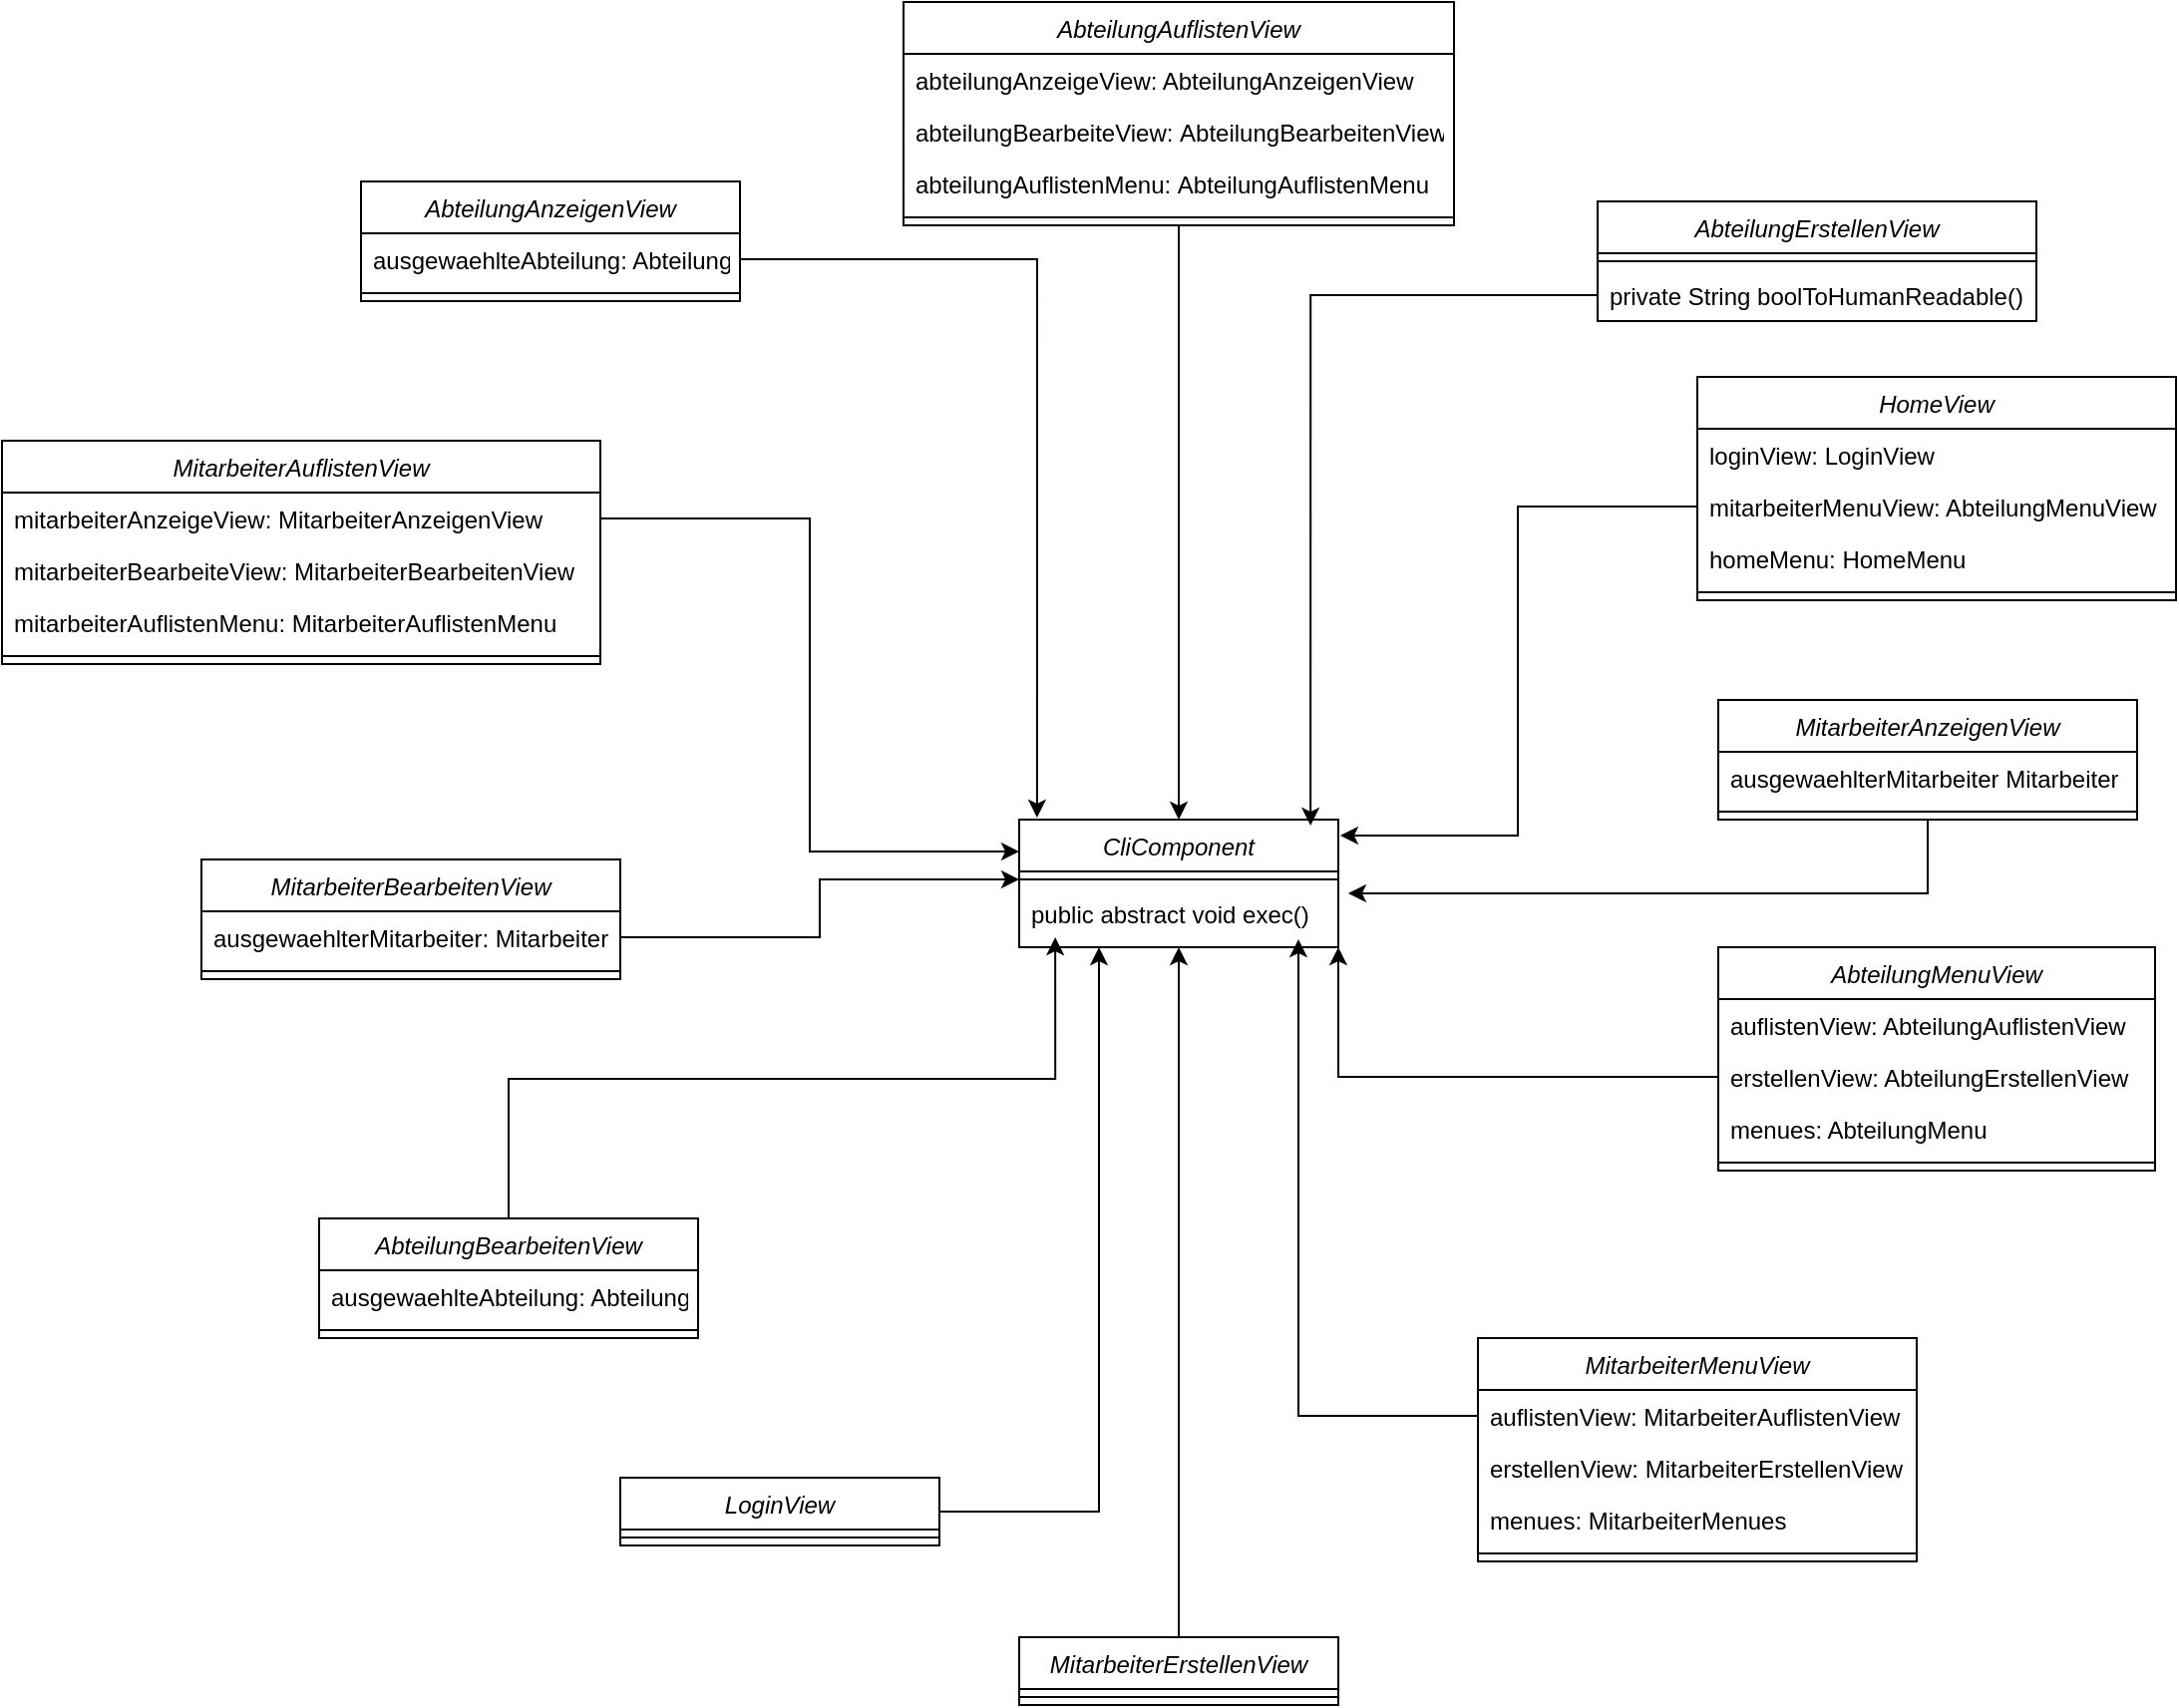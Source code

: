 <mxfile version="24.4.13" type="onedrive">
  <diagram name="Seite-1" id="K9MN-Z7uVLECxKtXdOkO">
    <mxGraphModel dx="1674" dy="738" grid="1" gridSize="10" guides="1" tooltips="1" connect="1" arrows="1" fold="1" page="1" pageScale="1" pageWidth="827" pageHeight="1169" math="0" shadow="0">
      <root>
        <mxCell id="0" />
        <mxCell id="1" parent="0" />
        <mxCell id="ZRyV5L0JtbCJQ0honvGS-4" value="CliComponent" style="swimlane;fontStyle=2;align=center;verticalAlign=top;childLayout=stackLayout;horizontal=1;startSize=26;horizontalStack=0;resizeParent=1;resizeLast=0;collapsible=1;marginBottom=0;rounded=0;shadow=0;strokeWidth=1;" vertex="1" parent="1">
          <mxGeometry x="670" y="480" width="160" height="64" as="geometry">
            <mxRectangle x="230" y="140" width="160" height="26" as="alternateBounds" />
          </mxGeometry>
        </mxCell>
        <mxCell id="ZRyV5L0JtbCJQ0honvGS-5" value="" style="line;html=1;strokeWidth=1;align=left;verticalAlign=middle;spacingTop=-1;spacingLeft=3;spacingRight=3;rotatable=0;labelPosition=right;points=[];portConstraint=eastwest;" vertex="1" parent="ZRyV5L0JtbCJQ0honvGS-4">
          <mxGeometry y="26" width="160" height="8" as="geometry" />
        </mxCell>
        <mxCell id="ZRyV5L0JtbCJQ0honvGS-6" value="public abstract void exec()" style="text;align=left;verticalAlign=top;spacingLeft=4;spacingRight=4;overflow=hidden;rotatable=0;points=[[0,0.5],[1,0.5]];portConstraint=eastwest;" vertex="1" parent="ZRyV5L0JtbCJQ0honvGS-4">
          <mxGeometry y="34" width="160" height="26" as="geometry" />
        </mxCell>
        <mxCell id="ZRyV5L0JtbCJQ0honvGS-7" value="AbteilungAnzeigenView" style="swimlane;fontStyle=2;align=center;verticalAlign=top;childLayout=stackLayout;horizontal=1;startSize=26;horizontalStack=0;resizeParent=1;resizeLast=0;collapsible=1;marginBottom=0;rounded=0;shadow=0;strokeWidth=1;" vertex="1" parent="1">
          <mxGeometry x="340" y="160" width="190" height="60" as="geometry">
            <mxRectangle x="230" y="140" width="160" height="26" as="alternateBounds" />
          </mxGeometry>
        </mxCell>
        <mxCell id="ZRyV5L0JtbCJQ0honvGS-8" value="ausgewaehlteAbteilung: Abteilung" style="text;align=left;verticalAlign=top;spacingLeft=4;spacingRight=4;overflow=hidden;rotatable=0;points=[[0,0.5],[1,0.5]];portConstraint=eastwest;" vertex="1" parent="ZRyV5L0JtbCJQ0honvGS-7">
          <mxGeometry y="26" width="190" height="26" as="geometry" />
        </mxCell>
        <mxCell id="ZRyV5L0JtbCJQ0honvGS-9" value="" style="line;html=1;strokeWidth=1;align=left;verticalAlign=middle;spacingTop=-1;spacingLeft=3;spacingRight=3;rotatable=0;labelPosition=right;points=[];portConstraint=eastwest;" vertex="1" parent="ZRyV5L0JtbCJQ0honvGS-7">
          <mxGeometry y="52" width="190" height="8" as="geometry" />
        </mxCell>
        <mxCell id="ZRyV5L0JtbCJQ0honvGS-56" style="edgeStyle=orthogonalEdgeStyle;rounded=0;orthogonalLoop=1;jettySize=auto;html=1;" edge="1" parent="1" source="ZRyV5L0JtbCJQ0honvGS-10" target="ZRyV5L0JtbCJQ0honvGS-4">
          <mxGeometry relative="1" as="geometry" />
        </mxCell>
        <mxCell id="ZRyV5L0JtbCJQ0honvGS-10" value="AbteilungAuflistenView" style="swimlane;fontStyle=2;align=center;verticalAlign=top;childLayout=stackLayout;horizontal=1;startSize=26;horizontalStack=0;resizeParent=1;resizeLast=0;collapsible=1;marginBottom=0;rounded=0;shadow=0;strokeWidth=1;" vertex="1" parent="1">
          <mxGeometry x="612" y="70" width="276" height="112" as="geometry">
            <mxRectangle x="230" y="140" width="160" height="26" as="alternateBounds" />
          </mxGeometry>
        </mxCell>
        <mxCell id="ZRyV5L0JtbCJQ0honvGS-11" value="abteilungAnzeigeView: AbteilungAnzeigenView" style="text;align=left;verticalAlign=top;spacingLeft=4;spacingRight=4;overflow=hidden;rotatable=0;points=[[0,0.5],[1,0.5]];portConstraint=eastwest;" vertex="1" parent="ZRyV5L0JtbCJQ0honvGS-10">
          <mxGeometry y="26" width="276" height="26" as="geometry" />
        </mxCell>
        <mxCell id="ZRyV5L0JtbCJQ0honvGS-12" value="abteilungBearbeiteView: AbteilungBearbeitenView" style="text;align=left;verticalAlign=top;spacingLeft=4;spacingRight=4;overflow=hidden;rotatable=0;points=[[0,0.5],[1,0.5]];portConstraint=eastwest;rounded=0;shadow=0;html=0;" vertex="1" parent="ZRyV5L0JtbCJQ0honvGS-10">
          <mxGeometry y="52" width="276" height="26" as="geometry" />
        </mxCell>
        <mxCell id="ZRyV5L0JtbCJQ0honvGS-13" value="abteilungAuflistenMenu: AbteilungAuflistenMenu" style="text;align=left;verticalAlign=top;spacingLeft=4;spacingRight=4;overflow=hidden;rotatable=0;points=[[0,0.5],[1,0.5]];portConstraint=eastwest;rounded=0;shadow=0;html=0;" vertex="1" parent="ZRyV5L0JtbCJQ0honvGS-10">
          <mxGeometry y="78" width="276" height="26" as="geometry" />
        </mxCell>
        <mxCell id="ZRyV5L0JtbCJQ0honvGS-14" value="" style="line;html=1;strokeWidth=1;align=left;verticalAlign=middle;spacingTop=-1;spacingLeft=3;spacingRight=3;rotatable=0;labelPosition=right;points=[];portConstraint=eastwest;" vertex="1" parent="ZRyV5L0JtbCJQ0honvGS-10">
          <mxGeometry y="104" width="276" height="8" as="geometry" />
        </mxCell>
        <mxCell id="ZRyV5L0JtbCJQ0honvGS-15" value="AbteilungBearbeitenView" style="swimlane;fontStyle=2;align=center;verticalAlign=top;childLayout=stackLayout;horizontal=1;startSize=26;horizontalStack=0;resizeParent=1;resizeLast=0;collapsible=1;marginBottom=0;rounded=0;shadow=0;strokeWidth=1;" vertex="1" parent="1">
          <mxGeometry x="319" y="680" width="190" height="60" as="geometry">
            <mxRectangle x="230" y="140" width="160" height="26" as="alternateBounds" />
          </mxGeometry>
        </mxCell>
        <mxCell id="ZRyV5L0JtbCJQ0honvGS-16" value="ausgewaehlteAbteilung: Abteilung" style="text;align=left;verticalAlign=top;spacingLeft=4;spacingRight=4;overflow=hidden;rotatable=0;points=[[0,0.5],[1,0.5]];portConstraint=eastwest;" vertex="1" parent="ZRyV5L0JtbCJQ0honvGS-15">
          <mxGeometry y="26" width="190" height="26" as="geometry" />
        </mxCell>
        <mxCell id="ZRyV5L0JtbCJQ0honvGS-17" value="" style="line;html=1;strokeWidth=1;align=left;verticalAlign=middle;spacingTop=-1;spacingLeft=3;spacingRight=3;rotatable=0;labelPosition=right;points=[];portConstraint=eastwest;" vertex="1" parent="ZRyV5L0JtbCJQ0honvGS-15">
          <mxGeometry y="52" width="190" height="8" as="geometry" />
        </mxCell>
        <mxCell id="ZRyV5L0JtbCJQ0honvGS-18" value="AbteilungErstellenView" style="swimlane;fontStyle=2;align=center;verticalAlign=top;childLayout=stackLayout;horizontal=1;startSize=26;horizontalStack=0;resizeParent=1;resizeLast=0;collapsible=1;marginBottom=0;rounded=0;shadow=0;strokeWidth=1;" vertex="1" parent="1">
          <mxGeometry x="960" y="170" width="220" height="60" as="geometry">
            <mxRectangle x="230" y="140" width="160" height="26" as="alternateBounds" />
          </mxGeometry>
        </mxCell>
        <mxCell id="ZRyV5L0JtbCJQ0honvGS-19" value="" style="line;html=1;strokeWidth=1;align=left;verticalAlign=middle;spacingTop=-1;spacingLeft=3;spacingRight=3;rotatable=0;labelPosition=right;points=[];portConstraint=eastwest;" vertex="1" parent="ZRyV5L0JtbCJQ0honvGS-18">
          <mxGeometry y="26" width="220" height="8" as="geometry" />
        </mxCell>
        <mxCell id="ZRyV5L0JtbCJQ0honvGS-20" value="private String boolToHumanReadable()" style="text;align=left;verticalAlign=top;spacingLeft=4;spacingRight=4;overflow=hidden;rotatable=0;points=[[0,0.5],[1,0.5]];portConstraint=eastwest;" vertex="1" parent="ZRyV5L0JtbCJQ0honvGS-18">
          <mxGeometry y="34" width="220" height="26" as="geometry" />
        </mxCell>
        <mxCell id="ZRyV5L0JtbCJQ0honvGS-21" value="AbteilungMenuView" style="swimlane;fontStyle=2;align=center;verticalAlign=top;childLayout=stackLayout;horizontal=1;startSize=26;horizontalStack=0;resizeParent=1;resizeLast=0;collapsible=1;marginBottom=0;rounded=0;shadow=0;strokeWidth=1;" vertex="1" parent="1">
          <mxGeometry x="1020.5" y="544" width="219" height="112" as="geometry">
            <mxRectangle x="230" y="140" width="160" height="26" as="alternateBounds" />
          </mxGeometry>
        </mxCell>
        <mxCell id="ZRyV5L0JtbCJQ0honvGS-22" value="auflistenView: AbteilungAuflistenView" style="text;align=left;verticalAlign=top;spacingLeft=4;spacingRight=4;overflow=hidden;rotatable=0;points=[[0,0.5],[1,0.5]];portConstraint=eastwest;" vertex="1" parent="ZRyV5L0JtbCJQ0honvGS-21">
          <mxGeometry y="26" width="219" height="26" as="geometry" />
        </mxCell>
        <mxCell id="ZRyV5L0JtbCJQ0honvGS-23" value="erstellenView: AbteilungErstellenView" style="text;align=left;verticalAlign=top;spacingLeft=4;spacingRight=4;overflow=hidden;rotatable=0;points=[[0,0.5],[1,0.5]];portConstraint=eastwest;rounded=0;shadow=0;html=0;" vertex="1" parent="ZRyV5L0JtbCJQ0honvGS-21">
          <mxGeometry y="52" width="219" height="26" as="geometry" />
        </mxCell>
        <mxCell id="ZRyV5L0JtbCJQ0honvGS-24" value="menues: AbteilungMenu" style="text;align=left;verticalAlign=top;spacingLeft=4;spacingRight=4;overflow=hidden;rotatable=0;points=[[0,0.5],[1,0.5]];portConstraint=eastwest;rounded=0;shadow=0;html=0;" vertex="1" parent="ZRyV5L0JtbCJQ0honvGS-21">
          <mxGeometry y="78" width="219" height="26" as="geometry" />
        </mxCell>
        <mxCell id="ZRyV5L0JtbCJQ0honvGS-25" value="" style="line;html=1;strokeWidth=1;align=left;verticalAlign=middle;spacingTop=-1;spacingLeft=3;spacingRight=3;rotatable=0;labelPosition=right;points=[];portConstraint=eastwest;" vertex="1" parent="ZRyV5L0JtbCJQ0honvGS-21">
          <mxGeometry y="104" width="219" height="8" as="geometry" />
        </mxCell>
        <mxCell id="ZRyV5L0JtbCJQ0honvGS-26" value="MitarbeiterAuflistenView" style="swimlane;fontStyle=2;align=center;verticalAlign=top;childLayout=stackLayout;horizontal=1;startSize=26;horizontalStack=0;resizeParent=1;resizeLast=0;collapsible=1;marginBottom=0;rounded=0;shadow=0;strokeWidth=1;" vertex="1" parent="1">
          <mxGeometry x="160" y="290" width="300" height="112" as="geometry">
            <mxRectangle x="230" y="140" width="160" height="26" as="alternateBounds" />
          </mxGeometry>
        </mxCell>
        <mxCell id="ZRyV5L0JtbCJQ0honvGS-27" value="mitarbeiterAnzeigeView: MitarbeiterAnzeigenView" style="text;align=left;verticalAlign=top;spacingLeft=4;spacingRight=4;overflow=hidden;rotatable=0;points=[[0,0.5],[1,0.5]];portConstraint=eastwest;" vertex="1" parent="ZRyV5L0JtbCJQ0honvGS-26">
          <mxGeometry y="26" width="300" height="26" as="geometry" />
        </mxCell>
        <mxCell id="ZRyV5L0JtbCJQ0honvGS-28" value="mitarbeiterBearbeiteView: MitarbeiterBearbeitenView" style="text;align=left;verticalAlign=top;spacingLeft=4;spacingRight=4;overflow=hidden;rotatable=0;points=[[0,0.5],[1,0.5]];portConstraint=eastwest;rounded=0;shadow=0;html=0;" vertex="1" parent="ZRyV5L0JtbCJQ0honvGS-26">
          <mxGeometry y="52" width="300" height="26" as="geometry" />
        </mxCell>
        <mxCell id="ZRyV5L0JtbCJQ0honvGS-29" value="mitarbeiterAuflistenMenu: MitarbeiterAuflistenMenu" style="text;align=left;verticalAlign=top;spacingLeft=4;spacingRight=4;overflow=hidden;rotatable=0;points=[[0,0.5],[1,0.5]];portConstraint=eastwest;rounded=0;shadow=0;html=0;" vertex="1" parent="ZRyV5L0JtbCJQ0honvGS-26">
          <mxGeometry y="78" width="300" height="26" as="geometry" />
        </mxCell>
        <mxCell id="ZRyV5L0JtbCJQ0honvGS-30" value="" style="line;html=1;strokeWidth=1;align=left;verticalAlign=middle;spacingTop=-1;spacingLeft=3;spacingRight=3;rotatable=0;labelPosition=right;points=[];portConstraint=eastwest;" vertex="1" parent="ZRyV5L0JtbCJQ0honvGS-26">
          <mxGeometry y="104" width="300" height="8" as="geometry" />
        </mxCell>
        <mxCell id="ZRyV5L0JtbCJQ0honvGS-31" value="MitarbeiterAnzeigenView" style="swimlane;fontStyle=2;align=center;verticalAlign=top;childLayout=stackLayout;horizontal=1;startSize=26;horizontalStack=0;resizeParent=1;resizeLast=0;collapsible=1;marginBottom=0;rounded=0;shadow=0;strokeWidth=1;" vertex="1" parent="1">
          <mxGeometry x="1020.5" y="420" width="210" height="60" as="geometry">
            <mxRectangle x="230" y="140" width="160" height="26" as="alternateBounds" />
          </mxGeometry>
        </mxCell>
        <mxCell id="ZRyV5L0JtbCJQ0honvGS-32" value="ausgewaehlterMitarbeiter Mitarbeiter" style="text;align=left;verticalAlign=top;spacingLeft=4;spacingRight=4;overflow=hidden;rotatable=0;points=[[0,0.5],[1,0.5]];portConstraint=eastwest;" vertex="1" parent="ZRyV5L0JtbCJQ0honvGS-31">
          <mxGeometry y="26" width="210" height="26" as="geometry" />
        </mxCell>
        <mxCell id="ZRyV5L0JtbCJQ0honvGS-33" value="" style="line;html=1;strokeWidth=1;align=left;verticalAlign=middle;spacingTop=-1;spacingLeft=3;spacingRight=3;rotatable=0;labelPosition=right;points=[];portConstraint=eastwest;" vertex="1" parent="ZRyV5L0JtbCJQ0honvGS-31">
          <mxGeometry y="52" width="210" height="8" as="geometry" />
        </mxCell>
        <mxCell id="ZRyV5L0JtbCJQ0honvGS-34" value="MitarbeiterBearbeitenView" style="swimlane;fontStyle=2;align=center;verticalAlign=top;childLayout=stackLayout;horizontal=1;startSize=26;horizontalStack=0;resizeParent=1;resizeLast=0;collapsible=1;marginBottom=0;rounded=0;shadow=0;strokeWidth=1;" vertex="1" parent="1">
          <mxGeometry x="260" y="500" width="210" height="60" as="geometry">
            <mxRectangle x="230" y="140" width="160" height="26" as="alternateBounds" />
          </mxGeometry>
        </mxCell>
        <mxCell id="ZRyV5L0JtbCJQ0honvGS-35" value="ausgewaehlterMitarbeiter: Mitarbeiter" style="text;align=left;verticalAlign=top;spacingLeft=4;spacingRight=4;overflow=hidden;rotatable=0;points=[[0,0.5],[1,0.5]];portConstraint=eastwest;" vertex="1" parent="ZRyV5L0JtbCJQ0honvGS-34">
          <mxGeometry y="26" width="210" height="26" as="geometry" />
        </mxCell>
        <mxCell id="ZRyV5L0JtbCJQ0honvGS-36" value="" style="line;html=1;strokeWidth=1;align=left;verticalAlign=middle;spacingTop=-1;spacingLeft=3;spacingRight=3;rotatable=0;labelPosition=right;points=[];portConstraint=eastwest;" vertex="1" parent="ZRyV5L0JtbCJQ0honvGS-34">
          <mxGeometry y="52" width="210" height="8" as="geometry" />
        </mxCell>
        <mxCell id="ZRyV5L0JtbCJQ0honvGS-62" style="edgeStyle=orthogonalEdgeStyle;rounded=0;orthogonalLoop=1;jettySize=auto;html=1;entryX=0.5;entryY=1;entryDx=0;entryDy=0;" edge="1" parent="1" source="ZRyV5L0JtbCJQ0honvGS-37" target="ZRyV5L0JtbCJQ0honvGS-4">
          <mxGeometry relative="1" as="geometry" />
        </mxCell>
        <mxCell id="ZRyV5L0JtbCJQ0honvGS-37" value="MitarbeiterErstellenView" style="swimlane;fontStyle=2;align=center;verticalAlign=top;childLayout=stackLayout;horizontal=1;startSize=26;horizontalStack=0;resizeParent=1;resizeLast=0;collapsible=1;marginBottom=0;rounded=0;shadow=0;strokeWidth=1;" vertex="1" parent="1">
          <mxGeometry x="670" y="890" width="160" height="34" as="geometry">
            <mxRectangle x="230" y="140" width="160" height="26" as="alternateBounds" />
          </mxGeometry>
        </mxCell>
        <mxCell id="ZRyV5L0JtbCJQ0honvGS-38" value="" style="line;html=1;strokeWidth=1;align=left;verticalAlign=middle;spacingTop=-1;spacingLeft=3;spacingRight=3;rotatable=0;labelPosition=right;points=[];portConstraint=eastwest;" vertex="1" parent="ZRyV5L0JtbCJQ0honvGS-37">
          <mxGeometry y="26" width="160" height="8" as="geometry" />
        </mxCell>
        <mxCell id="ZRyV5L0JtbCJQ0honvGS-39" value="MitarbeiterMenuView" style="swimlane;fontStyle=2;align=center;verticalAlign=top;childLayout=stackLayout;horizontal=1;startSize=26;horizontalStack=0;resizeParent=1;resizeLast=0;collapsible=1;marginBottom=0;rounded=0;shadow=0;strokeWidth=1;" vertex="1" parent="1">
          <mxGeometry x="900" y="740" width="220" height="112" as="geometry">
            <mxRectangle x="230" y="140" width="160" height="26" as="alternateBounds" />
          </mxGeometry>
        </mxCell>
        <mxCell id="ZRyV5L0JtbCJQ0honvGS-40" value="auflistenView: MitarbeiterAuflistenView" style="text;align=left;verticalAlign=top;spacingLeft=4;spacingRight=4;overflow=hidden;rotatable=0;points=[[0,0.5],[1,0.5]];portConstraint=eastwest;" vertex="1" parent="ZRyV5L0JtbCJQ0honvGS-39">
          <mxGeometry y="26" width="220" height="26" as="geometry" />
        </mxCell>
        <mxCell id="ZRyV5L0JtbCJQ0honvGS-41" value="erstellenView: MitarbeiterErstellenView" style="text;align=left;verticalAlign=top;spacingLeft=4;spacingRight=4;overflow=hidden;rotatable=0;points=[[0,0.5],[1,0.5]];portConstraint=eastwest;rounded=0;shadow=0;html=0;" vertex="1" parent="ZRyV5L0JtbCJQ0honvGS-39">
          <mxGeometry y="52" width="220" height="26" as="geometry" />
        </mxCell>
        <mxCell id="ZRyV5L0JtbCJQ0honvGS-42" value="menues: MitarbeiterMenues" style="text;align=left;verticalAlign=top;spacingLeft=4;spacingRight=4;overflow=hidden;rotatable=0;points=[[0,0.5],[1,0.5]];portConstraint=eastwest;rounded=0;shadow=0;html=0;" vertex="1" parent="ZRyV5L0JtbCJQ0honvGS-39">
          <mxGeometry y="78" width="220" height="26" as="geometry" />
        </mxCell>
        <mxCell id="ZRyV5L0JtbCJQ0honvGS-43" value="" style="line;html=1;strokeWidth=1;align=left;verticalAlign=middle;spacingTop=-1;spacingLeft=3;spacingRight=3;rotatable=0;labelPosition=right;points=[];portConstraint=eastwest;" vertex="1" parent="ZRyV5L0JtbCJQ0honvGS-39">
          <mxGeometry y="104" width="220" height="8" as="geometry" />
        </mxCell>
        <mxCell id="ZRyV5L0JtbCJQ0honvGS-44" value="HomeView" style="swimlane;fontStyle=2;align=center;verticalAlign=top;childLayout=stackLayout;horizontal=1;startSize=26;horizontalStack=0;resizeParent=1;resizeLast=0;collapsible=1;marginBottom=0;rounded=0;shadow=0;strokeWidth=1;" vertex="1" parent="1">
          <mxGeometry x="1010" y="258" width="240" height="112" as="geometry">
            <mxRectangle x="230" y="140" width="160" height="26" as="alternateBounds" />
          </mxGeometry>
        </mxCell>
        <mxCell id="ZRyV5L0JtbCJQ0honvGS-45" value="loginView: LoginView" style="text;align=left;verticalAlign=top;spacingLeft=4;spacingRight=4;overflow=hidden;rotatable=0;points=[[0,0.5],[1,0.5]];portConstraint=eastwest;" vertex="1" parent="ZRyV5L0JtbCJQ0honvGS-44">
          <mxGeometry y="26" width="240" height="26" as="geometry" />
        </mxCell>
        <mxCell id="ZRyV5L0JtbCJQ0honvGS-46" value="mitarbeiterMenuView: AbteilungMenuView" style="text;align=left;verticalAlign=top;spacingLeft=4;spacingRight=4;overflow=hidden;rotatable=0;points=[[0,0.5],[1,0.5]];portConstraint=eastwest;rounded=0;shadow=0;html=0;" vertex="1" parent="ZRyV5L0JtbCJQ0honvGS-44">
          <mxGeometry y="52" width="240" height="26" as="geometry" />
        </mxCell>
        <mxCell id="ZRyV5L0JtbCJQ0honvGS-47" value="homeMenu: HomeMenu" style="text;align=left;verticalAlign=top;spacingLeft=4;spacingRight=4;overflow=hidden;rotatable=0;points=[[0,0.5],[1,0.5]];portConstraint=eastwest;rounded=0;shadow=0;html=0;" vertex="1" parent="ZRyV5L0JtbCJQ0honvGS-44">
          <mxGeometry y="78" width="240" height="26" as="geometry" />
        </mxCell>
        <mxCell id="ZRyV5L0JtbCJQ0honvGS-48" value="" style="line;html=1;strokeWidth=1;align=left;verticalAlign=middle;spacingTop=-1;spacingLeft=3;spacingRight=3;rotatable=0;labelPosition=right;points=[];portConstraint=eastwest;" vertex="1" parent="ZRyV5L0JtbCJQ0honvGS-44">
          <mxGeometry y="104" width="240" height="8" as="geometry" />
        </mxCell>
        <mxCell id="ZRyV5L0JtbCJQ0honvGS-63" style="edgeStyle=orthogonalEdgeStyle;rounded=0;orthogonalLoop=1;jettySize=auto;html=1;entryX=0.25;entryY=1;entryDx=0;entryDy=0;" edge="1" parent="1" source="ZRyV5L0JtbCJQ0honvGS-49" target="ZRyV5L0JtbCJQ0honvGS-4">
          <mxGeometry relative="1" as="geometry" />
        </mxCell>
        <mxCell id="ZRyV5L0JtbCJQ0honvGS-49" value="LoginView" style="swimlane;fontStyle=2;align=center;verticalAlign=top;childLayout=stackLayout;horizontal=1;startSize=26;horizontalStack=0;resizeParent=1;resizeLast=0;collapsible=1;marginBottom=0;rounded=0;shadow=0;strokeWidth=1;" vertex="1" parent="1">
          <mxGeometry x="470" y="810" width="160" height="34" as="geometry">
            <mxRectangle x="230" y="140" width="160" height="26" as="alternateBounds" />
          </mxGeometry>
        </mxCell>
        <mxCell id="ZRyV5L0JtbCJQ0honvGS-50" value="" style="line;html=1;strokeWidth=1;align=left;verticalAlign=middle;spacingTop=-1;spacingLeft=3;spacingRight=3;rotatable=0;labelPosition=right;points=[];portConstraint=eastwest;" vertex="1" parent="ZRyV5L0JtbCJQ0honvGS-49">
          <mxGeometry y="26" width="160" height="8" as="geometry" />
        </mxCell>
        <mxCell id="ZRyV5L0JtbCJQ0honvGS-52" style="edgeStyle=orthogonalEdgeStyle;rounded=0;orthogonalLoop=1;jettySize=auto;html=1;entryX=0;entryY=-0.154;entryDx=0;entryDy=0;entryPerimeter=0;" edge="1" parent="1" source="ZRyV5L0JtbCJQ0honvGS-35" target="ZRyV5L0JtbCJQ0honvGS-6">
          <mxGeometry relative="1" as="geometry" />
        </mxCell>
        <mxCell id="ZRyV5L0JtbCJQ0honvGS-53" style="edgeStyle=orthogonalEdgeStyle;rounded=0;orthogonalLoop=1;jettySize=auto;html=1;entryX=0;entryY=0.25;entryDx=0;entryDy=0;" edge="1" parent="1" source="ZRyV5L0JtbCJQ0honvGS-27" target="ZRyV5L0JtbCJQ0honvGS-4">
          <mxGeometry relative="1" as="geometry" />
        </mxCell>
        <mxCell id="ZRyV5L0JtbCJQ0honvGS-54" style="edgeStyle=orthogonalEdgeStyle;rounded=0;orthogonalLoop=1;jettySize=auto;html=1;entryX=0.056;entryY=-0.016;entryDx=0;entryDy=0;entryPerimeter=0;" edge="1" parent="1" source="ZRyV5L0JtbCJQ0honvGS-8" target="ZRyV5L0JtbCJQ0honvGS-4">
          <mxGeometry relative="1" as="geometry" />
        </mxCell>
        <mxCell id="ZRyV5L0JtbCJQ0honvGS-57" style="edgeStyle=orthogonalEdgeStyle;rounded=0;orthogonalLoop=1;jettySize=auto;html=1;entryX=0.913;entryY=0.047;entryDx=0;entryDy=0;entryPerimeter=0;" edge="1" parent="1" source="ZRyV5L0JtbCJQ0honvGS-20" target="ZRyV5L0JtbCJQ0honvGS-4">
          <mxGeometry relative="1" as="geometry" />
        </mxCell>
        <mxCell id="ZRyV5L0JtbCJQ0honvGS-58" style="edgeStyle=orthogonalEdgeStyle;rounded=0;orthogonalLoop=1;jettySize=auto;html=1;entryX=1.006;entryY=0.125;entryDx=0;entryDy=0;entryPerimeter=0;" edge="1" parent="1" source="ZRyV5L0JtbCJQ0honvGS-46" target="ZRyV5L0JtbCJQ0honvGS-4">
          <mxGeometry relative="1" as="geometry" />
        </mxCell>
        <mxCell id="ZRyV5L0JtbCJQ0honvGS-59" style="edgeStyle=orthogonalEdgeStyle;rounded=0;orthogonalLoop=1;jettySize=auto;html=1;entryX=1.031;entryY=0.115;entryDx=0;entryDy=0;entryPerimeter=0;" edge="1" parent="1" source="ZRyV5L0JtbCJQ0honvGS-31" target="ZRyV5L0JtbCJQ0honvGS-6">
          <mxGeometry relative="1" as="geometry" />
        </mxCell>
        <mxCell id="ZRyV5L0JtbCJQ0honvGS-60" style="edgeStyle=orthogonalEdgeStyle;rounded=0;orthogonalLoop=1;jettySize=auto;html=1;entryX=1;entryY=1;entryDx=0;entryDy=0;" edge="1" parent="1" source="ZRyV5L0JtbCJQ0honvGS-23" target="ZRyV5L0JtbCJQ0honvGS-4">
          <mxGeometry relative="1" as="geometry" />
        </mxCell>
        <mxCell id="ZRyV5L0JtbCJQ0honvGS-61" style="edgeStyle=orthogonalEdgeStyle;rounded=0;orthogonalLoop=1;jettySize=auto;html=1;entryX=0.875;entryY=1;entryDx=0;entryDy=0;entryPerimeter=0;" edge="1" parent="1" source="ZRyV5L0JtbCJQ0honvGS-40" target="ZRyV5L0JtbCJQ0honvGS-6">
          <mxGeometry relative="1" as="geometry">
            <mxPoint x="810" y="550" as="targetPoint" />
          </mxGeometry>
        </mxCell>
        <mxCell id="ZRyV5L0JtbCJQ0honvGS-65" style="edgeStyle=orthogonalEdgeStyle;rounded=0;orthogonalLoop=1;jettySize=auto;html=1;entryX=0.113;entryY=0.962;entryDx=0;entryDy=0;entryPerimeter=0;" edge="1" parent="1" source="ZRyV5L0JtbCJQ0honvGS-15" target="ZRyV5L0JtbCJQ0honvGS-6">
          <mxGeometry relative="1" as="geometry" />
        </mxCell>
      </root>
    </mxGraphModel>
  </diagram>
</mxfile>
